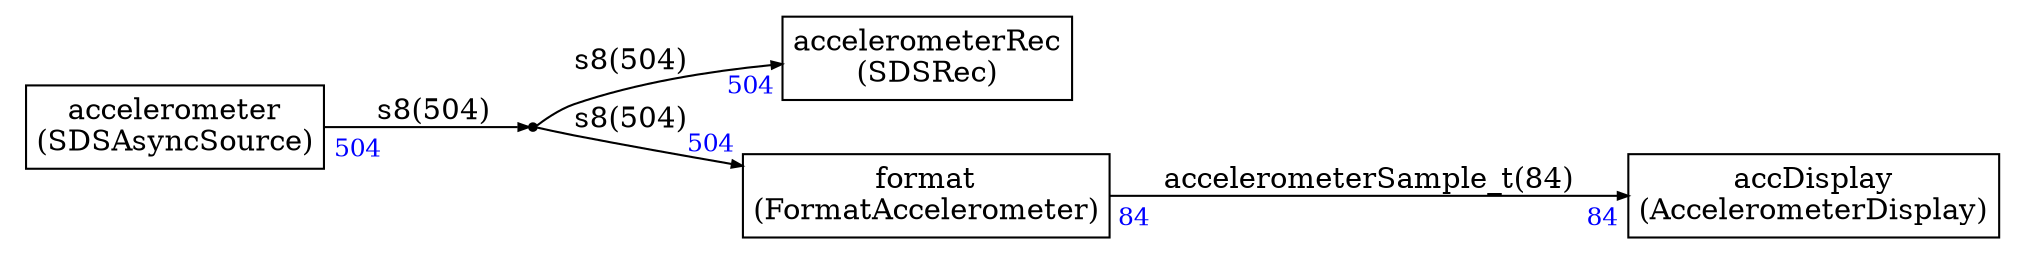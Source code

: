 



digraph structs {
    node [shape=plaintext]
    rankdir=LR
    edge [arrowsize=0.5]
    fontname="times"


accDisplay [label=<
<TABLE BORDER="0" CELLBORDER="1" CELLSPACING="0" CELLPADDING="4">
  <TR>
    <TD ALIGN="CENTER" PORT="i">accDisplay<BR/>(AccelerometerDisplay)</TD>
  </TR>
</TABLE>>];

accelerometer [label=<
<TABLE BORDER="0" CELLBORDER="1" CELLSPACING="0" CELLPADDING="4">
  <TR>
    <TD ALIGN="CENTER" PORT="i">accelerometer<BR/>(SDSAsyncSource)</TD>
  </TR>
</TABLE>>];

accelerometerRec [label=<
<TABLE BORDER="0" CELLBORDER="1" CELLSPACING="0" CELLPADDING="4">
  <TR>
    <TD ALIGN="CENTER" PORT="i">accelerometerRec<BR/>(SDSRec)</TD>
  </TR>
</TABLE>>];

dup0 [shape=point,label=dup0]

format [label=<
<TABLE BORDER="0" CELLBORDER="1" CELLSPACING="0" CELLPADDING="4">
  <TR>
    <TD ALIGN="CENTER" PORT="i">format<BR/>(FormatAccelerometer)</TD>
  </TR>
</TABLE>>];



format:i -> accDisplay:i [label="accelerometerSample_t(84)"
,headlabel=<<TABLE BORDER="0" CELLPADDING="2"><TR><TD><FONT COLOR="blue" POINT-SIZE="12.0" >84</FONT>
</TD></TR></TABLE>>
,taillabel=<<TABLE BORDER="0" CELLPADDING="2"><TR><TD><FONT COLOR="blue" POINT-SIZE="12.0" >84</FONT>
</TD></TR></TABLE>>]

accelerometer:i ->  
dup0 [label="s8(504)"

,taillabel=<<TABLE BORDER="0" CELLPADDING="2"><TR><TD><FONT COLOR="blue" POINT-SIZE="12.0" >504</FONT>
</TD></TR></TABLE>>]

 
dup0 -> format:i [label="s8(504)"
,headlabel=<<TABLE BORDER="0" CELLPADDING="2"><TR><TD><FONT COLOR="blue" POINT-SIZE="12.0" >504</FONT>
</TD></TR></TABLE>>
]

 
dup0 -> accelerometerRec:i [label="s8(504)"
,headlabel=<<TABLE BORDER="0" CELLPADDING="2"><TR><TD><FONT COLOR="blue" POINT-SIZE="12.0" >504</FONT>
</TD></TR></TABLE>>
]


}
